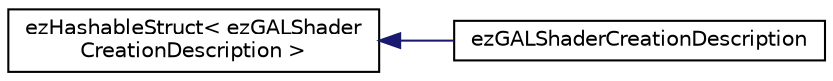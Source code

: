 digraph "Graphical Class Hierarchy"
{
 // LATEX_PDF_SIZE
  edge [fontname="Helvetica",fontsize="10",labelfontname="Helvetica",labelfontsize="10"];
  node [fontname="Helvetica",fontsize="10",shape=record];
  rankdir="LR";
  Node0 [label="ezHashableStruct\< ezGALShader\lCreationDescription \>",height=0.2,width=0.4,color="black", fillcolor="white", style="filled",URL="$d3/d14/classez_hashable_struct.htm",tooltip=" "];
  Node0 -> Node1 [dir="back",color="midnightblue",fontsize="10",style="solid",fontname="Helvetica"];
  Node1 [label="ezGALShaderCreationDescription",height=0.2,width=0.4,color="black", fillcolor="white", style="filled",URL="$d2/d9c/structez_g_a_l_shader_creation_description.htm",tooltip=" "];
}
